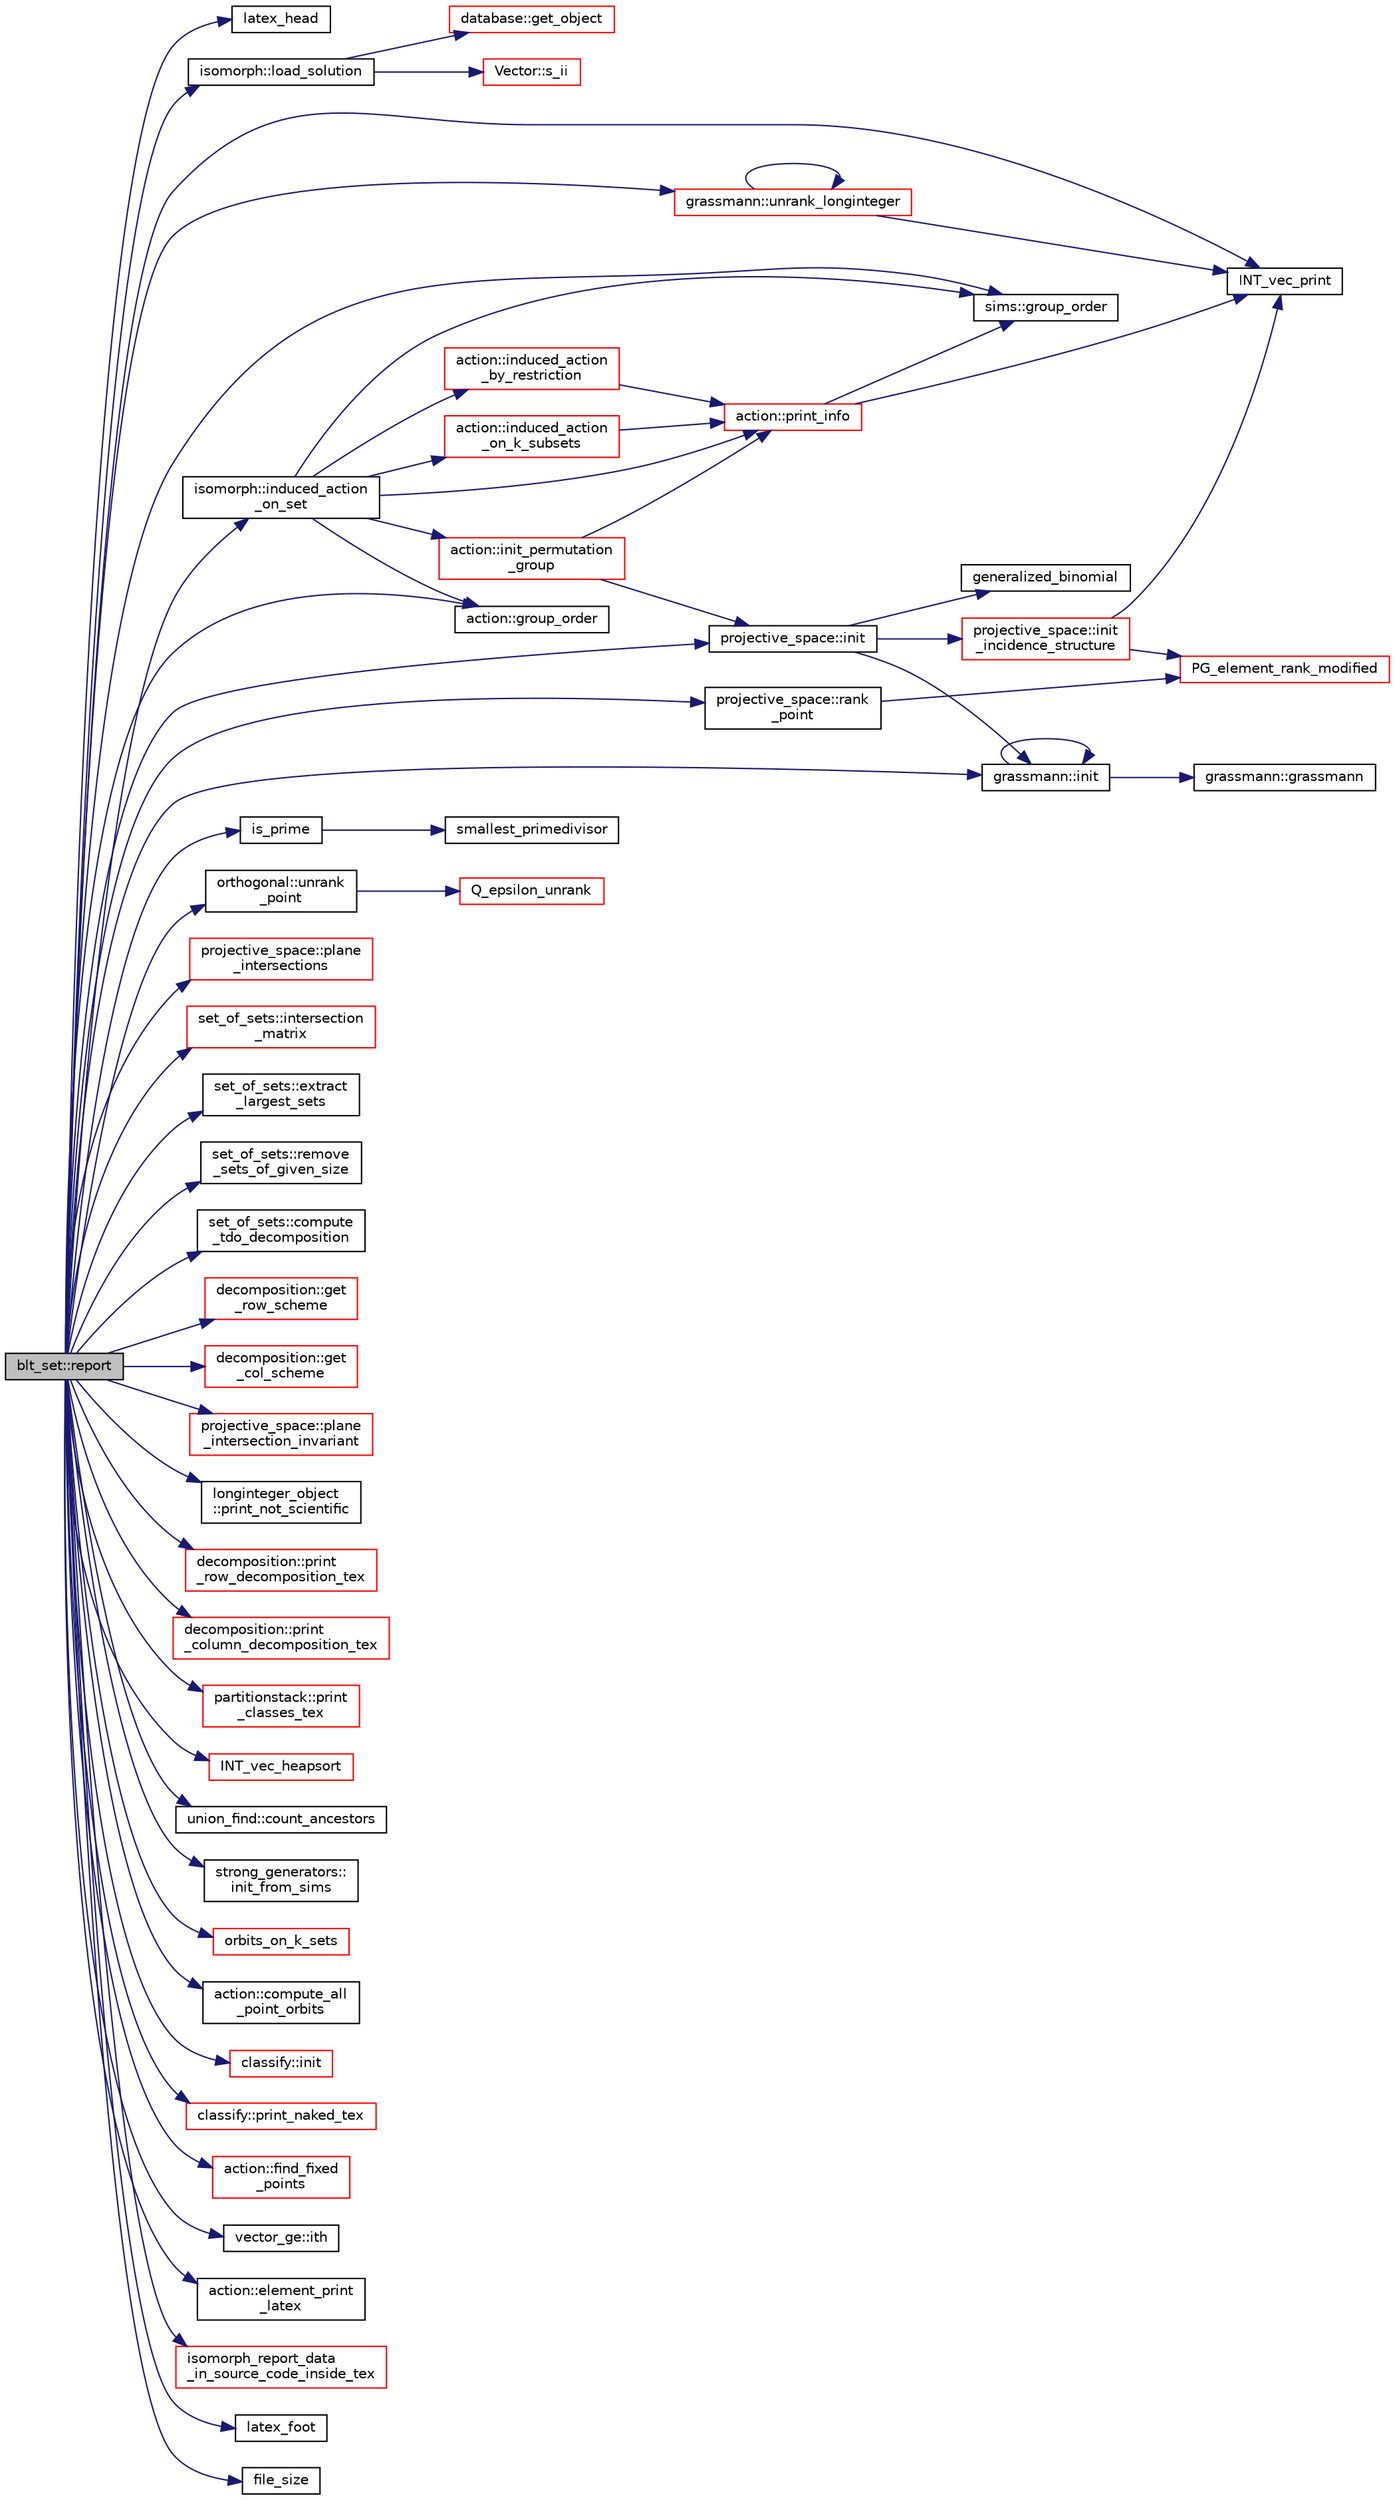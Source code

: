 digraph "blt_set::report"
{
  edge [fontname="Helvetica",fontsize="10",labelfontname="Helvetica",labelfontsize="10"];
  node [fontname="Helvetica",fontsize="10",shape=record];
  rankdir="LR";
  Node2208 [label="blt_set::report",height=0.2,width=0.4,color="black", fillcolor="grey75", style="filled", fontcolor="black"];
  Node2208 -> Node2209 [color="midnightblue",fontsize="10",style="solid",fontname="Helvetica"];
  Node2209 [label="latex_head",height=0.2,width=0.4,color="black", fillcolor="white", style="filled",URL="$d5/db4/io__and__os_8h.html#ae873c602bd361c5218db5cecf1d348cd"];
  Node2208 -> Node2210 [color="midnightblue",fontsize="10",style="solid",fontname="Helvetica"];
  Node2210 [label="isomorph::load_solution",height=0.2,width=0.4,color="black", fillcolor="white", style="filled",URL="$d3/d5f/classisomorph.html#a18df8e5d8ba2c2fe7c6d59a2d42768a5"];
  Node2210 -> Node2211 [color="midnightblue",fontsize="10",style="solid",fontname="Helvetica"];
  Node2211 [label="database::get_object",height=0.2,width=0.4,color="red", fillcolor="white", style="filled",URL="$db/d72/classdatabase.html#a2f58ec1301addabc2fb6544038e108c6"];
  Node2210 -> Node2223 [color="midnightblue",fontsize="10",style="solid",fontname="Helvetica"];
  Node2223 [label="Vector::s_ii",height=0.2,width=0.4,color="red", fillcolor="white", style="filled",URL="$d5/db2/class_vector.html#a75d4942cc7b9794717b4846c10520db8"];
  Node2208 -> Node2230 [color="midnightblue",fontsize="10",style="solid",fontname="Helvetica"];
  Node2230 [label="sims::group_order",height=0.2,width=0.4,color="black", fillcolor="white", style="filled",URL="$d9/df3/classsims.html#aa442445175656570fa35febbe790efad"];
  Node2208 -> Node2231 [color="midnightblue",fontsize="10",style="solid",fontname="Helvetica"];
  Node2231 [label="isomorph::induced_action\l_on_set",height=0.2,width=0.4,color="black", fillcolor="white", style="filled",URL="$d3/d5f/classisomorph.html#a66a62f79a0f877b889ec5bd0c79392f1"];
  Node2231 -> Node2232 [color="midnightblue",fontsize="10",style="solid",fontname="Helvetica"];
  Node2232 [label="action::induced_action\l_by_restriction",height=0.2,width=0.4,color="red", fillcolor="white", style="filled",URL="$d2/d86/classaction.html#a37c21f74a97c921d882a308370c06357"];
  Node2232 -> Node2233 [color="midnightblue",fontsize="10",style="solid",fontname="Helvetica"];
  Node2233 [label="action::print_info",height=0.2,width=0.4,color="red", fillcolor="white", style="filled",URL="$d2/d86/classaction.html#a6f89e493e5c5a32e5c3b8963d438ce86"];
  Node2233 -> Node2236 [color="midnightblue",fontsize="10",style="solid",fontname="Helvetica"];
  Node2236 [label="INT_vec_print",height=0.2,width=0.4,color="black", fillcolor="white", style="filled",URL="$df/dbf/sajeeb_8_c.html#a79a5901af0b47dd0d694109543c027fe"];
  Node2233 -> Node2230 [color="midnightblue",fontsize="10",style="solid",fontname="Helvetica"];
  Node2231 -> Node2709 [color="midnightblue",fontsize="10",style="solid",fontname="Helvetica"];
  Node2709 [label="action::group_order",height=0.2,width=0.4,color="black", fillcolor="white", style="filled",URL="$d2/d86/classaction.html#ad1f69adb27041311d2e7be96e39388d4"];
  Node2231 -> Node2230 [color="midnightblue",fontsize="10",style="solid",fontname="Helvetica"];
  Node2231 -> Node2723 [color="midnightblue",fontsize="10",style="solid",fontname="Helvetica"];
  Node2723 [label="action::init_permutation\l_group",height=0.2,width=0.4,color="red", fillcolor="white", style="filled",URL="$d2/d86/classaction.html#a339bbfc596572ec88071c5f5e0ce3f41"];
  Node2723 -> Node2724 [color="midnightblue",fontsize="10",style="solid",fontname="Helvetica"];
  Node2724 [label="projective_space::init",height=0.2,width=0.4,color="black", fillcolor="white", style="filled",URL="$d2/d17/classprojective__space.html#a8a1efa40df92744519365f82e4740dab"];
  Node2724 -> Node2725 [color="midnightblue",fontsize="10",style="solid",fontname="Helvetica"];
  Node2725 [label="grassmann::init",height=0.2,width=0.4,color="black", fillcolor="white", style="filled",URL="$df/d02/classgrassmann.html#a2e8cf7b9f203254493d7c2607c17d498"];
  Node2725 -> Node2726 [color="midnightblue",fontsize="10",style="solid",fontname="Helvetica"];
  Node2726 [label="grassmann::grassmann",height=0.2,width=0.4,color="black", fillcolor="white", style="filled",URL="$df/d02/classgrassmann.html#a252a85d3b74eb4fbd5771f4152a5f272"];
  Node2725 -> Node2725 [color="midnightblue",fontsize="10",style="solid",fontname="Helvetica"];
  Node2724 -> Node2244 [color="midnightblue",fontsize="10",style="solid",fontname="Helvetica"];
  Node2244 [label="generalized_binomial",height=0.2,width=0.4,color="black", fillcolor="white", style="filled",URL="$d2/d7c/combinatorics_8_c.html#a24762dc22e45175d18ec1ec1d2556ae8"];
  Node2724 -> Node2727 [color="midnightblue",fontsize="10",style="solid",fontname="Helvetica"];
  Node2727 [label="projective_space::init\l_incidence_structure",height=0.2,width=0.4,color="red", fillcolor="white", style="filled",URL="$d2/d17/classprojective__space.html#a1e59490325e045cc52674a3706780aed"];
  Node2727 -> Node2236 [color="midnightblue",fontsize="10",style="solid",fontname="Helvetica"];
  Node2727 -> Node2247 [color="midnightblue",fontsize="10",style="solid",fontname="Helvetica"];
  Node2247 [label="PG_element_rank_modified",height=0.2,width=0.4,color="red", fillcolor="white", style="filled",URL="$d4/d67/geometry_8h.html#a9cd1a8bf5b88a038e33862f6c2c3dd36"];
  Node2723 -> Node2233 [color="midnightblue",fontsize="10",style="solid",fontname="Helvetica"];
  Node2231 -> Node2233 [color="midnightblue",fontsize="10",style="solid",fontname="Helvetica"];
  Node2231 -> Node2769 [color="midnightblue",fontsize="10",style="solid",fontname="Helvetica"];
  Node2769 [label="action::induced_action\l_on_k_subsets",height=0.2,width=0.4,color="red", fillcolor="white", style="filled",URL="$d2/d86/classaction.html#a2eb6058853cffc4c099099e07ecbe612"];
  Node2769 -> Node2233 [color="midnightblue",fontsize="10",style="solid",fontname="Helvetica"];
  Node2208 -> Node2709 [color="midnightblue",fontsize="10",style="solid",fontname="Helvetica"];
  Node2208 -> Node2772 [color="midnightblue",fontsize="10",style="solid",fontname="Helvetica"];
  Node2772 [label="is_prime",height=0.2,width=0.4,color="black", fillcolor="white", style="filled",URL="$de/dc5/algebra__and__number__theory_8h.html#ac98a0478ba82b9568613df1c8df7e3b8"];
  Node2772 -> Node2773 [color="midnightblue",fontsize="10",style="solid",fontname="Helvetica"];
  Node2773 [label="smallest_primedivisor",height=0.2,width=0.4,color="black", fillcolor="white", style="filled",URL="$df/dda/number__theory_8_c.html#a89238384b70e5f0f19ac179ca88d468d"];
  Node2208 -> Node2724 [color="midnightblue",fontsize="10",style="solid",fontname="Helvetica"];
  Node2208 -> Node2725 [color="midnightblue",fontsize="10",style="solid",fontname="Helvetica"];
  Node2208 -> Node2352 [color="midnightblue",fontsize="10",style="solid",fontname="Helvetica"];
  Node2352 [label="orthogonal::unrank\l_point",height=0.2,width=0.4,color="black", fillcolor="white", style="filled",URL="$d7/daa/classorthogonal.html#ab655117100f7c66c19817b84ac5ac0a0"];
  Node2352 -> Node2353 [color="midnightblue",fontsize="10",style="solid",fontname="Helvetica"];
  Node2353 [label="Q_epsilon_unrank",height=0.2,width=0.4,color="red", fillcolor="white", style="filled",URL="$d4/d67/geometry_8h.html#af162c4d30d4a6528299e37551c353e7b"];
  Node2208 -> Node2774 [color="midnightblue",fontsize="10",style="solid",fontname="Helvetica"];
  Node2774 [label="projective_space::rank\l_point",height=0.2,width=0.4,color="black", fillcolor="white", style="filled",URL="$d2/d17/classprojective__space.html#ae99e357b4a0ada3d5dcd07e13e65326a"];
  Node2774 -> Node2247 [color="midnightblue",fontsize="10",style="solid",fontname="Helvetica"];
  Node2208 -> Node2775 [color="midnightblue",fontsize="10",style="solid",fontname="Helvetica"];
  Node2775 [label="projective_space::plane\l_intersections",height=0.2,width=0.4,color="red", fillcolor="white", style="filled",URL="$d2/d17/classprojective__space.html#a22f16785983fa60d7c91051e54cd7e7b"];
  Node2208 -> Node2802 [color="midnightblue",fontsize="10",style="solid",fontname="Helvetica"];
  Node2802 [label="set_of_sets::intersection\l_matrix",height=0.2,width=0.4,color="red", fillcolor="white", style="filled",URL="$da/dd6/classset__of__sets.html#ad9f9417382b24bd910d1f3bb203f1431"];
  Node2208 -> Node2803 [color="midnightblue",fontsize="10",style="solid",fontname="Helvetica"];
  Node2803 [label="set_of_sets::extract\l_largest_sets",height=0.2,width=0.4,color="black", fillcolor="white", style="filled",URL="$da/dd6/classset__of__sets.html#a36c696c5b0a1f89a1214665b343dd551"];
  Node2208 -> Node2804 [color="midnightblue",fontsize="10",style="solid",fontname="Helvetica"];
  Node2804 [label="set_of_sets::remove\l_sets_of_given_size",height=0.2,width=0.4,color="black", fillcolor="white", style="filled",URL="$da/dd6/classset__of__sets.html#a8e55511dd74f19062772a5707a590a1d"];
  Node2208 -> Node2805 [color="midnightblue",fontsize="10",style="solid",fontname="Helvetica"];
  Node2805 [label="set_of_sets::compute\l_tdo_decomposition",height=0.2,width=0.4,color="black", fillcolor="white", style="filled",URL="$da/dd6/classset__of__sets.html#a9d585c2d3505ece51cbf917c4da9cd98"];
  Node2208 -> Node2806 [color="midnightblue",fontsize="10",style="solid",fontname="Helvetica"];
  Node2806 [label="decomposition::get\l_row_scheme",height=0.2,width=0.4,color="red", fillcolor="white", style="filled",URL="$d3/d2b/classdecomposition.html#acdb57cdc0c5b1b4692337a7a629f7113"];
  Node2208 -> Node2815 [color="midnightblue",fontsize="10",style="solid",fontname="Helvetica"];
  Node2815 [label="decomposition::get\l_col_scheme",height=0.2,width=0.4,color="red", fillcolor="white", style="filled",URL="$d3/d2b/classdecomposition.html#a998bb452e79a9e4afb13dd2c577f4bf3"];
  Node2208 -> Node2820 [color="midnightblue",fontsize="10",style="solid",fontname="Helvetica"];
  Node2820 [label="projective_space::plane\l_intersection_invariant",height=0.2,width=0.4,color="red", fillcolor="white", style="filled",URL="$d2/d17/classprojective__space.html#ae4ac1e0ff5c8c72ddb504b8931a43e79"];
  Node2208 -> Node2821 [color="midnightblue",fontsize="10",style="solid",fontname="Helvetica"];
  Node2821 [label="longinteger_object\l::print_not_scientific",height=0.2,width=0.4,color="black", fillcolor="white", style="filled",URL="$dd/d7e/classlonginteger__object.html#ab80ea5c103cf97de662da3f1c79b2dd4"];
  Node2208 -> Node2822 [color="midnightblue",fontsize="10",style="solid",fontname="Helvetica"];
  Node2822 [label="decomposition::print\l_row_decomposition_tex",height=0.2,width=0.4,color="red", fillcolor="white", style="filled",URL="$d3/d2b/classdecomposition.html#a6f9ffef0f905c9d52a941e3f8488e7de"];
  Node2208 -> Node2824 [color="midnightblue",fontsize="10",style="solid",fontname="Helvetica"];
  Node2824 [label="decomposition::print\l_column_decomposition_tex",height=0.2,width=0.4,color="red", fillcolor="white", style="filled",URL="$d3/d2b/classdecomposition.html#a68897261ef26c6df5d8c299356e90dbd"];
  Node2208 -> Node2826 [color="midnightblue",fontsize="10",style="solid",fontname="Helvetica"];
  Node2826 [label="partitionstack::print\l_classes_tex",height=0.2,width=0.4,color="red", fillcolor="white", style="filled",URL="$d3/d87/classpartitionstack.html#a6c8017515af2796678a4bea3ee6d49a8"];
  Node2208 -> Node2607 [color="midnightblue",fontsize="10",style="solid",fontname="Helvetica"];
  Node2607 [label="INT_vec_heapsort",height=0.2,width=0.4,color="red", fillcolor="white", style="filled",URL="$d5/de2/foundations_2data__structures_2data__structures_8h.html#a3590ad9987f801fbfc94634300182f39"];
  Node2208 -> Node2792 [color="midnightblue",fontsize="10",style="solid",fontname="Helvetica"];
  Node2792 [label="grassmann::unrank_longinteger",height=0.2,width=0.4,color="red", fillcolor="white", style="filled",URL="$df/d02/classgrassmann.html#aede73ec7ffd4596b9b9953f5583bdc76"];
  Node2792 -> Node2236 [color="midnightblue",fontsize="10",style="solid",fontname="Helvetica"];
  Node2792 -> Node2792 [color="midnightblue",fontsize="10",style="solid",fontname="Helvetica"];
  Node2208 -> Node2830 [color="midnightblue",fontsize="10",style="solid",fontname="Helvetica"];
  Node2830 [label="union_find::count_ancestors",height=0.2,width=0.4,color="black", fillcolor="white", style="filled",URL="$d1/dfb/classunion__find.html#ad98f42a8846fb89237b9c27e594ec2ee"];
  Node2208 -> Node2721 [color="midnightblue",fontsize="10",style="solid",fontname="Helvetica"];
  Node2721 [label="strong_generators::\linit_from_sims",height=0.2,width=0.4,color="black", fillcolor="white", style="filled",URL="$dc/d09/classstrong__generators.html#a2b997decdab82e889c1151f29a846a66"];
  Node2208 -> Node2831 [color="midnightblue",fontsize="10",style="solid",fontname="Helvetica"];
  Node2831 [label="orbits_on_k_sets",height=0.2,width=0.4,color="red", fillcolor="white", style="filled",URL="$da/d10/other_8h.html#afe3d79116aa8b4d1a93d444a3a979b6e"];
  Node2208 -> Node3182 [color="midnightblue",fontsize="10",style="solid",fontname="Helvetica"];
  Node3182 [label="action::compute_all\l_point_orbits",height=0.2,width=0.4,color="black", fillcolor="white", style="filled",URL="$d2/d86/classaction.html#a8fc64d7994aa7e5eee96eedf6be3215e"];
  Node2208 -> Node2877 [color="midnightblue",fontsize="10",style="solid",fontname="Helvetica"];
  Node2877 [label="classify::init",height=0.2,width=0.4,color="red", fillcolor="white", style="filled",URL="$d9/d43/classclassify.html#afc24c64267d646d1f83ea39a7c66bde3"];
  Node2208 -> Node3183 [color="midnightblue",fontsize="10",style="solid",fontname="Helvetica"];
  Node3183 [label="classify::print_naked_tex",height=0.2,width=0.4,color="red", fillcolor="white", style="filled",URL="$d9/d43/classclassify.html#ad01a54dbdaa22d7a7c8e952850dcc3be"];
  Node2208 -> Node2236 [color="midnightblue",fontsize="10",style="solid",fontname="Helvetica"];
  Node2208 -> Node2687 [color="midnightblue",fontsize="10",style="solid",fontname="Helvetica"];
  Node2687 [label="action::find_fixed\l_points",height=0.2,width=0.4,color="red", fillcolor="white", style="filled",URL="$d2/d86/classaction.html#a45180e8a7fa109a1456a47e04c5ba4e9"];
  Node2208 -> Node2259 [color="midnightblue",fontsize="10",style="solid",fontname="Helvetica"];
  Node2259 [label="vector_ge::ith",height=0.2,width=0.4,color="black", fillcolor="white", style="filled",URL="$d4/d6e/classvector__ge.html#a1ff002e8b746a9beb119d57dcd4a15ff"];
  Node2208 -> Node2692 [color="midnightblue",fontsize="10",style="solid",fontname="Helvetica"];
  Node2692 [label="action::element_print\l_latex",height=0.2,width=0.4,color="black", fillcolor="white", style="filled",URL="$d2/d86/classaction.html#a45872d8a9043eb99b8bfa4955b89f70a"];
  Node2208 -> Node3185 [color="midnightblue",fontsize="10",style="solid",fontname="Helvetica"];
  Node3185 [label="isomorph_report_data\l_in_source_code_inside_tex",height=0.2,width=0.4,color="red", fillcolor="white", style="filled",URL="$d9/d4d/isomorph_8h.html#a76da4d7151d8fd16ca71c9baa317cc1f"];
  Node2208 -> Node3065 [color="midnightblue",fontsize="10",style="solid",fontname="Helvetica"];
  Node3065 [label="latex_foot",height=0.2,width=0.4,color="black", fillcolor="white", style="filled",URL="$d5/db4/io__and__os_8h.html#a409d1f292c1fefb519b8a4894f022714"];
  Node2208 -> Node2847 [color="midnightblue",fontsize="10",style="solid",fontname="Helvetica"];
  Node2847 [label="file_size",height=0.2,width=0.4,color="black", fillcolor="white", style="filled",URL="$df/dbf/sajeeb_8_c.html#a5c37cf5785204b6e9adf647dc14d0e50"];
}
